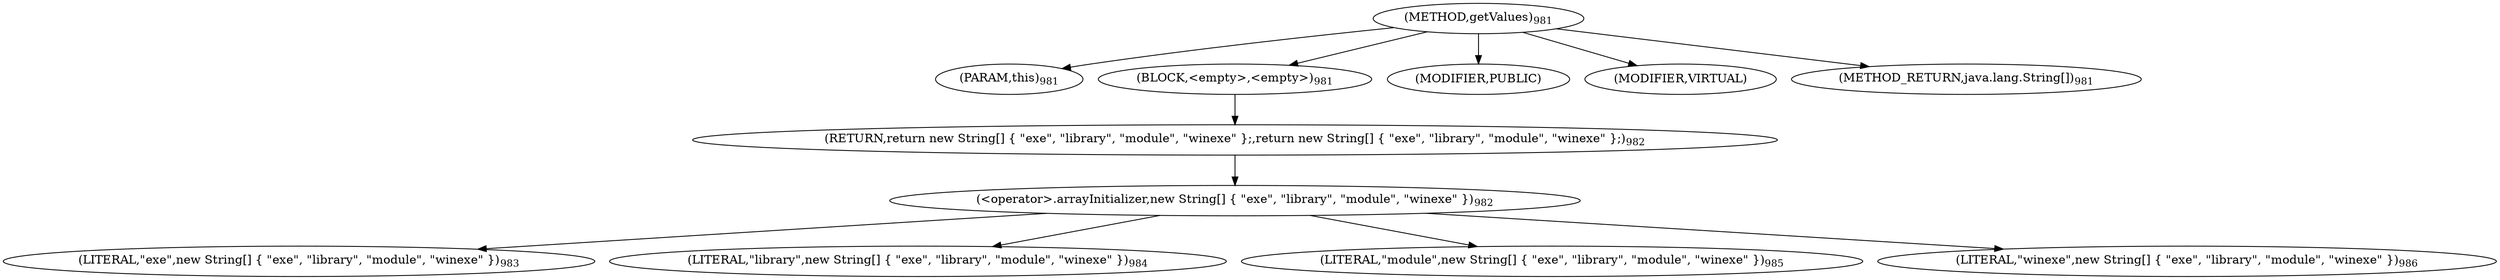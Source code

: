 digraph "getValues" {  
"1496" [label = <(METHOD,getValues)<SUB>981</SUB>> ]
"1497" [label = <(PARAM,this)<SUB>981</SUB>> ]
"1498" [label = <(BLOCK,&lt;empty&gt;,&lt;empty&gt;)<SUB>981</SUB>> ]
"1499" [label = <(RETURN,return new String[] { &quot;exe&quot;, &quot;library&quot;, &quot;module&quot;, &quot;winexe&quot; };,return new String[] { &quot;exe&quot;, &quot;library&quot;, &quot;module&quot;, &quot;winexe&quot; };)<SUB>982</SUB>> ]
"1500" [label = <(&lt;operator&gt;.arrayInitializer,new String[] { &quot;exe&quot;, &quot;library&quot;, &quot;module&quot;, &quot;winexe&quot; })<SUB>982</SUB>> ]
"1501" [label = <(LITERAL,&quot;exe&quot;,new String[] { &quot;exe&quot;, &quot;library&quot;, &quot;module&quot;, &quot;winexe&quot; })<SUB>983</SUB>> ]
"1502" [label = <(LITERAL,&quot;library&quot;,new String[] { &quot;exe&quot;, &quot;library&quot;, &quot;module&quot;, &quot;winexe&quot; })<SUB>984</SUB>> ]
"1503" [label = <(LITERAL,&quot;module&quot;,new String[] { &quot;exe&quot;, &quot;library&quot;, &quot;module&quot;, &quot;winexe&quot; })<SUB>985</SUB>> ]
"1504" [label = <(LITERAL,&quot;winexe&quot;,new String[] { &quot;exe&quot;, &quot;library&quot;, &quot;module&quot;, &quot;winexe&quot; })<SUB>986</SUB>> ]
"1505" [label = <(MODIFIER,PUBLIC)> ]
"1506" [label = <(MODIFIER,VIRTUAL)> ]
"1507" [label = <(METHOD_RETURN,java.lang.String[])<SUB>981</SUB>> ]
  "1496" -> "1497" 
  "1496" -> "1498" 
  "1496" -> "1505" 
  "1496" -> "1506" 
  "1496" -> "1507" 
  "1498" -> "1499" 
  "1499" -> "1500" 
  "1500" -> "1501" 
  "1500" -> "1502" 
  "1500" -> "1503" 
  "1500" -> "1504" 
}
